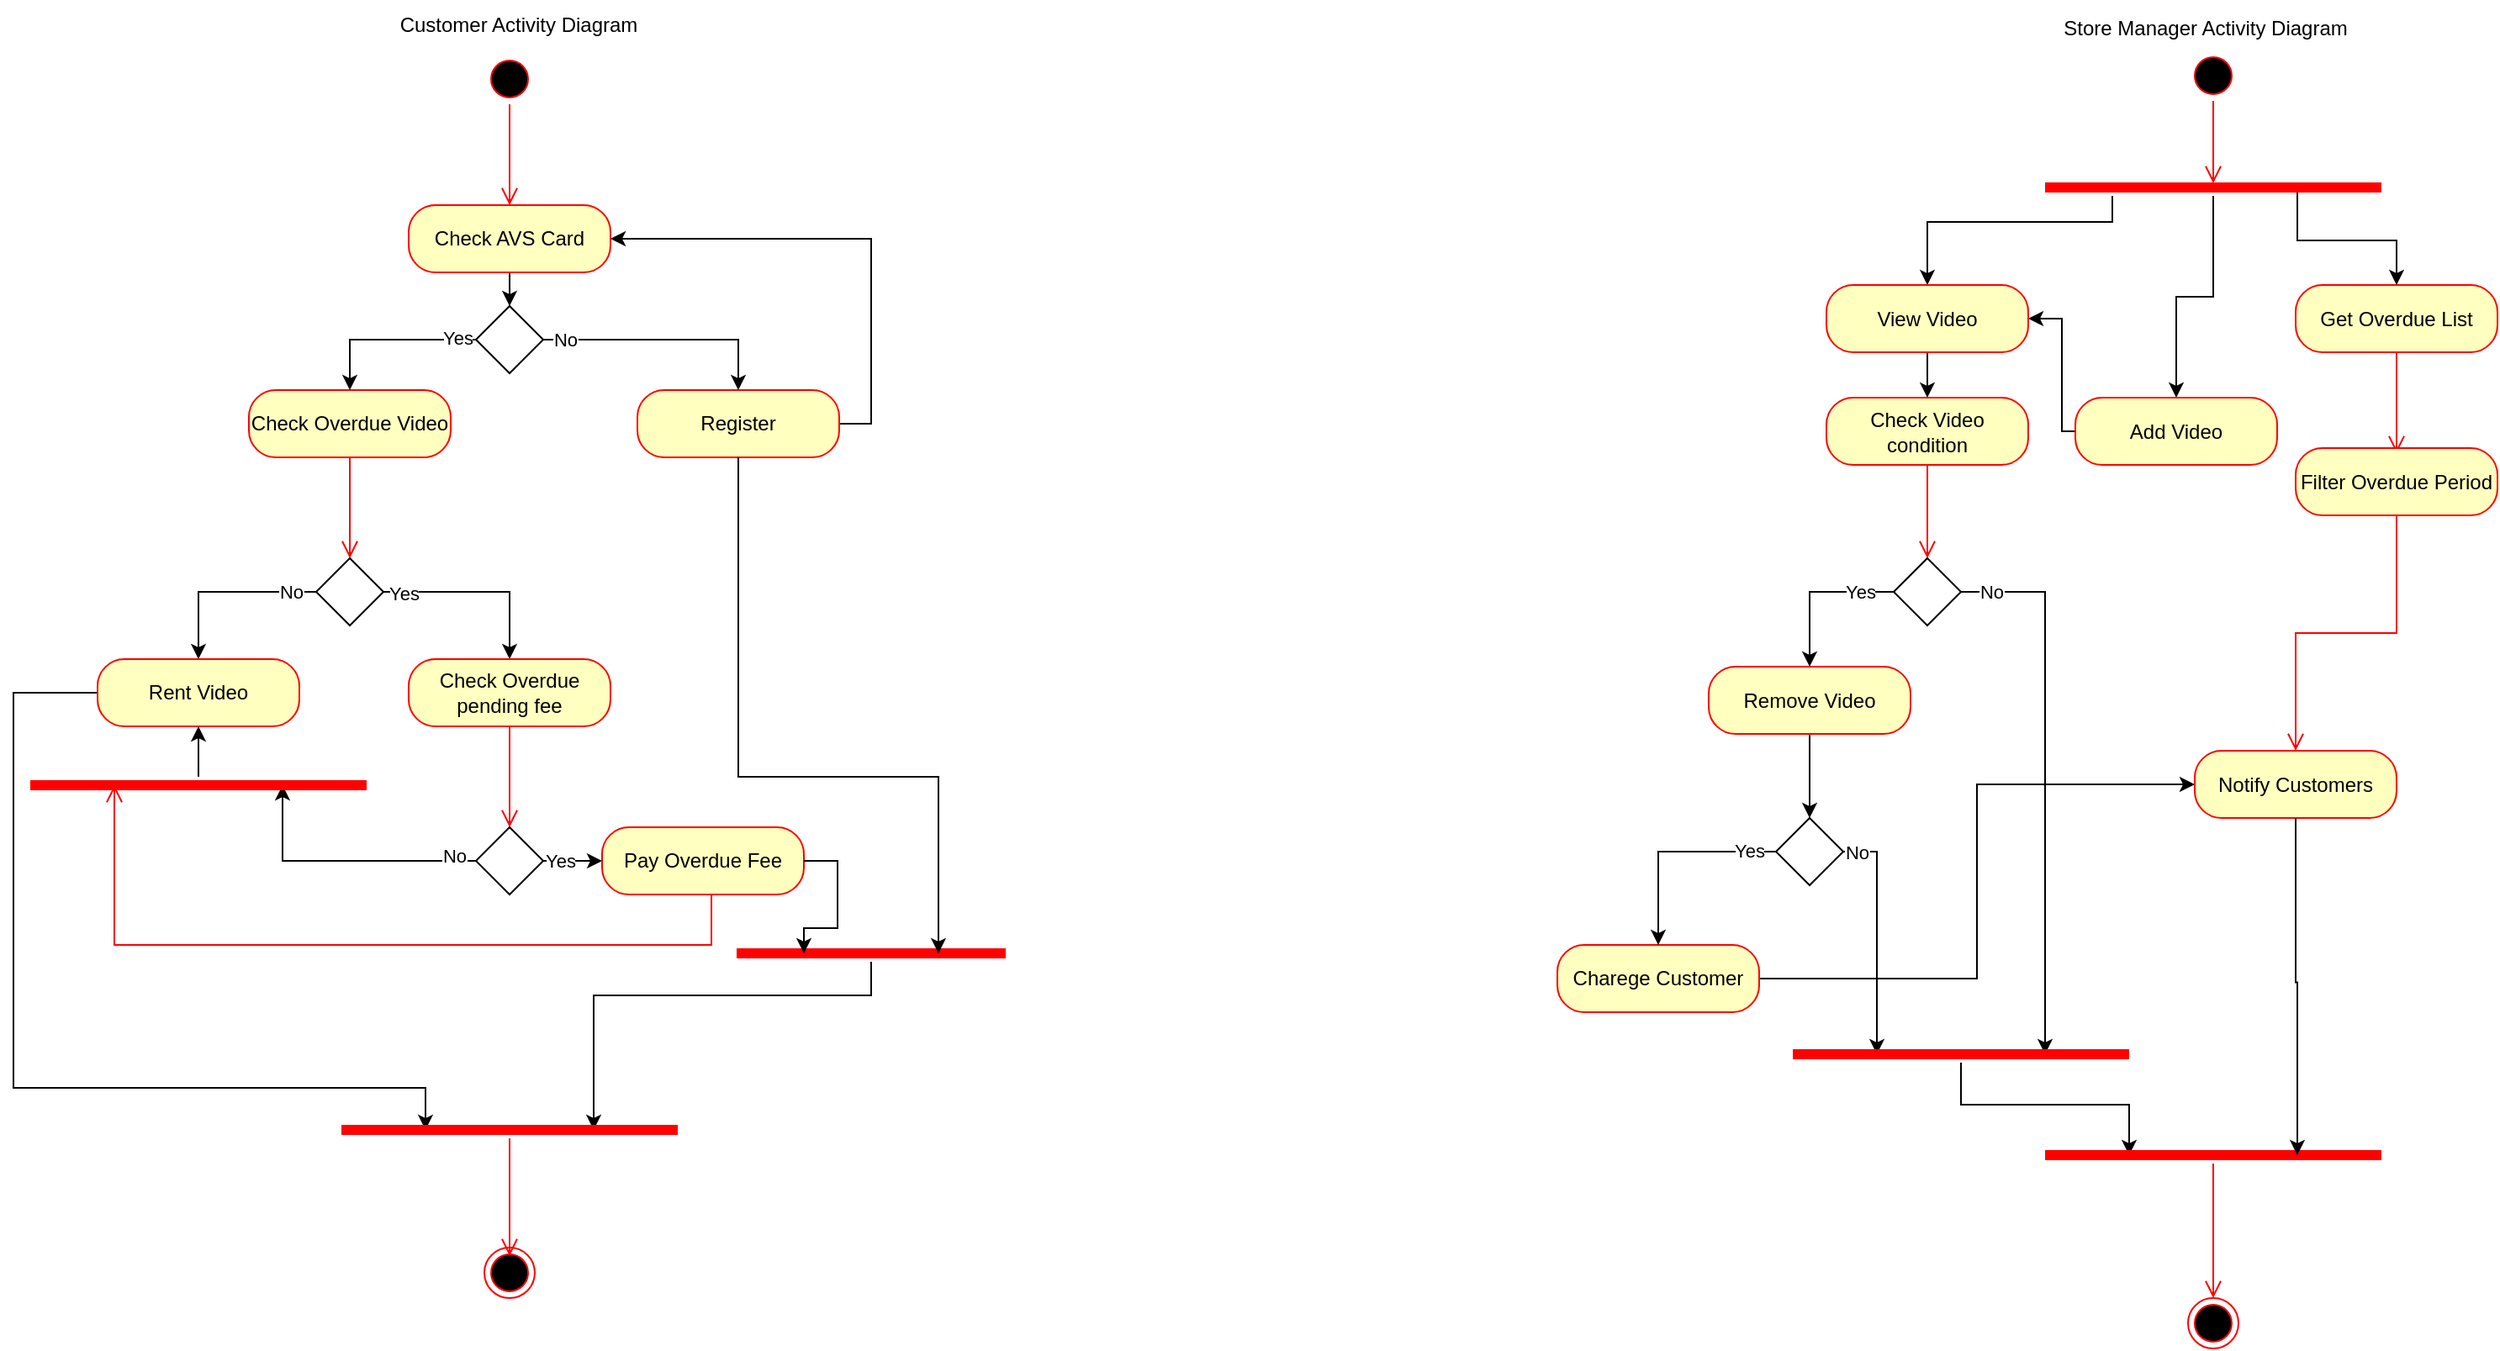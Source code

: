 <mxfile version="24.8.4">
  <diagram name="Page-1" id="Crfskke2mbZvqnTMhLuV">
    <mxGraphModel dx="1283" dy="2322" grid="1" gridSize="10" guides="1" tooltips="1" connect="1" arrows="1" fold="1" page="1" pageScale="1" pageWidth="827" pageHeight="1169" math="0" shadow="0">
      <root>
        <mxCell id="0" />
        <mxCell id="1" parent="0" />
        <mxCell id="Saez-D12AgWFrH29UN2s-176" value="" style="ellipse;html=1;shape=startState;fillColor=#000000;strokeColor=#ff0000;" vertex="1" parent="1">
          <mxGeometry x="1150" y="-1120" width="30" height="30" as="geometry" />
        </mxCell>
        <mxCell id="Saez-D12AgWFrH29UN2s-177" value="" style="edgeStyle=orthogonalEdgeStyle;html=1;verticalAlign=bottom;endArrow=open;endSize=8;strokeColor=#ff0000;rounded=0;" edge="1" source="Saez-D12AgWFrH29UN2s-176" parent="1">
          <mxGeometry relative="1" as="geometry">
            <mxPoint x="1165" y="-1030" as="targetPoint" />
          </mxGeometry>
        </mxCell>
        <mxCell id="Saez-D12AgWFrH29UN2s-191" style="edgeStyle=orthogonalEdgeStyle;rounded=0;orthogonalLoop=1;jettySize=auto;html=1;exitX=0.5;exitY=1;exitDx=0;exitDy=0;entryX=0.5;entryY=0;entryDx=0;entryDy=0;" edge="1" parent="1" source="Saez-D12AgWFrH29UN2s-178" target="Saez-D12AgWFrH29UN2s-190">
          <mxGeometry relative="1" as="geometry" />
        </mxCell>
        <mxCell id="Saez-D12AgWFrH29UN2s-178" value="Check AVS Card" style="rounded=1;whiteSpace=wrap;html=1;arcSize=40;fontColor=#000000;fillColor=#ffffc0;strokeColor=#ff0000;" vertex="1" parent="1">
          <mxGeometry x="1105" y="-1030" width="120" height="40" as="geometry" />
        </mxCell>
        <mxCell id="Saez-D12AgWFrH29UN2s-219" style="edgeStyle=orthogonalEdgeStyle;rounded=0;orthogonalLoop=1;jettySize=auto;html=1;entryX=1;entryY=0.5;entryDx=0;entryDy=0;" edge="1" parent="1" source="Saez-D12AgWFrH29UN2s-182" target="Saez-D12AgWFrH29UN2s-178">
          <mxGeometry relative="1" as="geometry">
            <Array as="points">
              <mxPoint x="1380" y="-900" />
              <mxPoint x="1380" y="-1010" />
            </Array>
          </mxGeometry>
        </mxCell>
        <mxCell id="Saez-D12AgWFrH29UN2s-182" value="Register" style="rounded=1;whiteSpace=wrap;html=1;arcSize=40;fontColor=#000000;fillColor=#ffffc0;strokeColor=#ff0000;" vertex="1" parent="1">
          <mxGeometry x="1241" y="-920" width="120" height="40" as="geometry" />
        </mxCell>
        <mxCell id="Saez-D12AgWFrH29UN2s-188" value="Check Overdue Video" style="rounded=1;whiteSpace=wrap;html=1;arcSize=40;fontColor=#000000;fillColor=#ffffc0;strokeColor=#ff0000;" vertex="1" parent="1">
          <mxGeometry x="1010" y="-920" width="120" height="40" as="geometry" />
        </mxCell>
        <mxCell id="Saez-D12AgWFrH29UN2s-189" value="" style="edgeStyle=orthogonalEdgeStyle;html=1;verticalAlign=bottom;endArrow=open;endSize=8;strokeColor=#ff0000;rounded=0;" edge="1" source="Saez-D12AgWFrH29UN2s-188" parent="1">
          <mxGeometry relative="1" as="geometry">
            <mxPoint x="1070" y="-820" as="targetPoint" />
          </mxGeometry>
        </mxCell>
        <mxCell id="Saez-D12AgWFrH29UN2s-192" style="edgeStyle=orthogonalEdgeStyle;rounded=0;orthogonalLoop=1;jettySize=auto;html=1;entryX=0.5;entryY=0;entryDx=0;entryDy=0;" edge="1" parent="1" source="Saez-D12AgWFrH29UN2s-190" target="Saez-D12AgWFrH29UN2s-182">
          <mxGeometry relative="1" as="geometry" />
        </mxCell>
        <mxCell id="Saez-D12AgWFrH29UN2s-271" value="No" style="edgeLabel;html=1;align=center;verticalAlign=middle;resizable=0;points=[];" vertex="1" connectable="0" parent="Saez-D12AgWFrH29UN2s-192">
          <mxGeometry x="-0.822" relative="1" as="geometry">
            <mxPoint as="offset" />
          </mxGeometry>
        </mxCell>
        <mxCell id="Saez-D12AgWFrH29UN2s-197" style="edgeStyle=orthogonalEdgeStyle;rounded=0;orthogonalLoop=1;jettySize=auto;html=1;" edge="1" parent="1" source="Saez-D12AgWFrH29UN2s-190" target="Saez-D12AgWFrH29UN2s-188">
          <mxGeometry relative="1" as="geometry" />
        </mxCell>
        <mxCell id="Saez-D12AgWFrH29UN2s-270" value="Yes" style="edgeLabel;html=1;align=center;verticalAlign=middle;resizable=0;points=[];" vertex="1" connectable="0" parent="Saez-D12AgWFrH29UN2s-197">
          <mxGeometry x="-0.79" y="-1" relative="1" as="geometry">
            <mxPoint as="offset" />
          </mxGeometry>
        </mxCell>
        <mxCell id="Saez-D12AgWFrH29UN2s-190" value="" style="rhombus;whiteSpace=wrap;html=1;" vertex="1" parent="1">
          <mxGeometry x="1145" y="-970" width="40" height="40" as="geometry" />
        </mxCell>
        <mxCell id="Saez-D12AgWFrH29UN2s-204" style="edgeStyle=orthogonalEdgeStyle;rounded=0;orthogonalLoop=1;jettySize=auto;html=1;entryX=0.5;entryY=0;entryDx=0;entryDy=0;" edge="1" parent="1" source="Saez-D12AgWFrH29UN2s-194" target="Saez-D12AgWFrH29UN2s-198">
          <mxGeometry relative="1" as="geometry" />
        </mxCell>
        <mxCell id="Saez-D12AgWFrH29UN2s-269" value="Yes" style="edgeLabel;html=1;align=center;verticalAlign=middle;resizable=0;points=[];" vertex="1" connectable="0" parent="Saez-D12AgWFrH29UN2s-204">
          <mxGeometry x="-0.791" y="-1" relative="1" as="geometry">
            <mxPoint as="offset" />
          </mxGeometry>
        </mxCell>
        <mxCell id="Saez-D12AgWFrH29UN2s-205" style="edgeStyle=orthogonalEdgeStyle;rounded=0;orthogonalLoop=1;jettySize=auto;html=1;" edge="1" parent="1" source="Saez-D12AgWFrH29UN2s-194" target="Saez-D12AgWFrH29UN2s-195">
          <mxGeometry relative="1" as="geometry" />
        </mxCell>
        <mxCell id="Saez-D12AgWFrH29UN2s-268" value="No" style="edgeLabel;html=1;align=center;verticalAlign=middle;resizable=0;points=[];" vertex="1" connectable="0" parent="Saez-D12AgWFrH29UN2s-205">
          <mxGeometry x="-0.727" relative="1" as="geometry">
            <mxPoint as="offset" />
          </mxGeometry>
        </mxCell>
        <mxCell id="Saez-D12AgWFrH29UN2s-194" value="" style="rhombus;whiteSpace=wrap;html=1;" vertex="1" parent="1">
          <mxGeometry x="1050" y="-820" width="40" height="40" as="geometry" />
        </mxCell>
        <mxCell id="Saez-D12AgWFrH29UN2s-216" style="edgeStyle=orthogonalEdgeStyle;rounded=0;orthogonalLoop=1;jettySize=auto;html=1;entryX=0.25;entryY=0.5;entryDx=0;entryDy=0;entryPerimeter=0;" edge="1" parent="1" source="Saez-D12AgWFrH29UN2s-195" target="Saez-D12AgWFrH29UN2s-297">
          <mxGeometry relative="1" as="geometry">
            <mxPoint x="1100" y="-505" as="targetPoint" />
            <Array as="points">
              <mxPoint x="870" y="-740" />
              <mxPoint x="870" y="-505" />
              <mxPoint x="1115" y="-505" />
            </Array>
          </mxGeometry>
        </mxCell>
        <mxCell id="Saez-D12AgWFrH29UN2s-195" value="Rent Video" style="rounded=1;whiteSpace=wrap;html=1;arcSize=40;fontColor=#000000;fillColor=#ffffc0;strokeColor=#ff0000;" vertex="1" parent="1">
          <mxGeometry x="920" y="-760" width="120" height="40" as="geometry" />
        </mxCell>
        <mxCell id="Saez-D12AgWFrH29UN2s-198" value="Check Overdue pending fee" style="rounded=1;whiteSpace=wrap;html=1;arcSize=40;fontColor=#000000;fillColor=#ffffc0;strokeColor=#ff0000;" vertex="1" parent="1">
          <mxGeometry x="1105" y="-760" width="120" height="40" as="geometry" />
        </mxCell>
        <mxCell id="Saez-D12AgWFrH29UN2s-199" value="" style="edgeStyle=orthogonalEdgeStyle;html=1;verticalAlign=bottom;endArrow=open;endSize=8;strokeColor=#ff0000;rounded=0;" edge="1" parent="1" source="Saez-D12AgWFrH29UN2s-198">
          <mxGeometry relative="1" as="geometry">
            <mxPoint x="1165" y="-660" as="targetPoint" />
          </mxGeometry>
        </mxCell>
        <mxCell id="Saez-D12AgWFrH29UN2s-208" style="edgeStyle=orthogonalEdgeStyle;rounded=0;orthogonalLoop=1;jettySize=auto;html=1;entryX=0.75;entryY=0.5;entryDx=0;entryDy=0;entryPerimeter=0;" edge="1" parent="1" source="Saez-D12AgWFrH29UN2s-207" target="Saez-D12AgWFrH29UN2s-259">
          <mxGeometry relative="1" as="geometry">
            <mxPoint x="1010" y="-680" as="targetPoint" />
          </mxGeometry>
        </mxCell>
        <mxCell id="Saez-D12AgWFrH29UN2s-209" value="No" style="edgeLabel;html=1;align=center;verticalAlign=middle;resizable=0;points=[];" vertex="1" connectable="0" parent="Saez-D12AgWFrH29UN2s-208">
          <mxGeometry x="-0.837" y="-3" relative="1" as="geometry">
            <mxPoint as="offset" />
          </mxGeometry>
        </mxCell>
        <mxCell id="Saez-D12AgWFrH29UN2s-213" style="edgeStyle=orthogonalEdgeStyle;rounded=0;orthogonalLoop=1;jettySize=auto;html=1;entryX=0;entryY=0.5;entryDx=0;entryDy=0;" edge="1" parent="1" source="Saez-D12AgWFrH29UN2s-207" target="Saez-D12AgWFrH29UN2s-211">
          <mxGeometry relative="1" as="geometry" />
        </mxCell>
        <mxCell id="Saez-D12AgWFrH29UN2s-305" value="Yes" style="edgeLabel;html=1;align=center;verticalAlign=middle;resizable=0;points=[];" vertex="1" connectable="0" parent="Saez-D12AgWFrH29UN2s-213">
          <mxGeometry x="-0.585" relative="1" as="geometry">
            <mxPoint as="offset" />
          </mxGeometry>
        </mxCell>
        <mxCell id="Saez-D12AgWFrH29UN2s-207" value="" style="rhombus;whiteSpace=wrap;html=1;" vertex="1" parent="1">
          <mxGeometry x="1145" y="-660" width="40" height="40" as="geometry" />
        </mxCell>
        <mxCell id="Saez-D12AgWFrH29UN2s-211" value="Pay Overdue Fee" style="rounded=1;whiteSpace=wrap;html=1;arcSize=40;fontColor=#000000;fillColor=#ffffc0;strokeColor=#ff0000;" vertex="1" parent="1">
          <mxGeometry x="1220" y="-660" width="120" height="40" as="geometry" />
        </mxCell>
        <mxCell id="Saez-D12AgWFrH29UN2s-212" value="" style="edgeStyle=orthogonalEdgeStyle;html=1;verticalAlign=bottom;endArrow=open;endSize=8;strokeColor=#ff0000;rounded=0;entryX=0.25;entryY=0.5;entryDx=0;entryDy=0;entryPerimeter=0;" edge="1" source="Saez-D12AgWFrH29UN2s-211" parent="1" target="Saez-D12AgWFrH29UN2s-259">
          <mxGeometry relative="1" as="geometry">
            <mxPoint x="950" y="-670" as="targetPoint" />
            <Array as="points">
              <mxPoint x="1285" y="-590" />
              <mxPoint x="930" y="-590" />
            </Array>
          </mxGeometry>
        </mxCell>
        <mxCell id="Saez-D12AgWFrH29UN2s-215" value="" style="ellipse;html=1;shape=endState;fillColor=#000000;strokeColor=#ff0000;" vertex="1" parent="1">
          <mxGeometry x="1150" y="-410" width="30" height="30" as="geometry" />
        </mxCell>
        <mxCell id="Saez-D12AgWFrH29UN2s-220" value="" style="ellipse;html=1;shape=startState;fillColor=#000000;strokeColor=#ff0000;" vertex="1" parent="1">
          <mxGeometry x="2163" y="-1122" width="30" height="30" as="geometry" />
        </mxCell>
        <mxCell id="Saez-D12AgWFrH29UN2s-221" value="" style="edgeStyle=orthogonalEdgeStyle;html=1;verticalAlign=bottom;endArrow=open;endSize=8;strokeColor=#ff0000;rounded=0;entryX=0.5;entryY=0.25;entryDx=0;entryDy=0;entryPerimeter=0;" edge="1" source="Saez-D12AgWFrH29UN2s-220" parent="1" target="Saez-D12AgWFrH29UN2s-242">
          <mxGeometry relative="1" as="geometry">
            <mxPoint x="2178" y="-1054" as="targetPoint" />
          </mxGeometry>
        </mxCell>
        <mxCell id="Saez-D12AgWFrH29UN2s-231" value="Get Overdue List" style="rounded=1;whiteSpace=wrap;html=1;arcSize=40;fontColor=#000000;fillColor=#ffffc0;strokeColor=#ff0000;" vertex="1" parent="1">
          <mxGeometry x="2227" y="-982.5" width="120" height="40" as="geometry" />
        </mxCell>
        <mxCell id="Saez-D12AgWFrH29UN2s-232" value="" style="edgeStyle=orthogonalEdgeStyle;html=1;verticalAlign=bottom;endArrow=open;endSize=8;strokeColor=#ff0000;rounded=0;" edge="1" parent="1" source="Saez-D12AgWFrH29UN2s-231">
          <mxGeometry relative="1" as="geometry">
            <mxPoint x="2287" y="-882.5" as="targetPoint" />
          </mxGeometry>
        </mxCell>
        <mxCell id="Saez-D12AgWFrH29UN2s-234" value="Filter Overdue Period" style="rounded=1;whiteSpace=wrap;html=1;arcSize=40;fontColor=#000000;fillColor=#ffffc0;strokeColor=#ff0000;" vertex="1" parent="1">
          <mxGeometry x="2227" y="-885.5" width="120" height="40" as="geometry" />
        </mxCell>
        <mxCell id="Saez-D12AgWFrH29UN2s-235" value="" style="edgeStyle=orthogonalEdgeStyle;html=1;verticalAlign=bottom;endArrow=open;endSize=8;strokeColor=#ff0000;rounded=0;entryX=0.5;entryY=0;entryDx=0;entryDy=0;" edge="1" source="Saez-D12AgWFrH29UN2s-234" parent="1" target="Saez-D12AgWFrH29UN2s-236">
          <mxGeometry relative="1" as="geometry">
            <mxPoint x="2287" y="-785.5" as="targetPoint" />
          </mxGeometry>
        </mxCell>
        <mxCell id="Saez-D12AgWFrH29UN2s-236" value="Notify Customers" style="rounded=1;whiteSpace=wrap;html=1;arcSize=40;fontColor=#000000;fillColor=#ffffc0;strokeColor=#ff0000;" vertex="1" parent="1">
          <mxGeometry x="2167" y="-705.5" width="120" height="40" as="geometry" />
        </mxCell>
        <mxCell id="Saez-D12AgWFrH29UN2s-241" value="" style="ellipse;html=1;shape=endState;fillColor=#000000;strokeColor=#ff0000;" vertex="1" parent="1">
          <mxGeometry x="2163" y="-380" width="30" height="30" as="geometry" />
        </mxCell>
        <mxCell id="Saez-D12AgWFrH29UN2s-245" style="edgeStyle=orthogonalEdgeStyle;rounded=0;orthogonalLoop=1;jettySize=auto;html=1;exitX=0.75;exitY=0.5;exitDx=0;exitDy=0;exitPerimeter=0;entryX=0.5;entryY=0;entryDx=0;entryDy=0;" edge="1" parent="1" source="Saez-D12AgWFrH29UN2s-242" target="Saez-D12AgWFrH29UN2s-231">
          <mxGeometry relative="1" as="geometry" />
        </mxCell>
        <mxCell id="Saez-D12AgWFrH29UN2s-282" style="edgeStyle=orthogonalEdgeStyle;rounded=0;orthogonalLoop=1;jettySize=auto;html=1;entryX=0.5;entryY=0;entryDx=0;entryDy=0;" edge="1" parent="1" source="Saez-D12AgWFrH29UN2s-242" target="Saez-D12AgWFrH29UN2s-248">
          <mxGeometry relative="1" as="geometry" />
        </mxCell>
        <mxCell id="Saez-D12AgWFrH29UN2s-283" style="edgeStyle=orthogonalEdgeStyle;rounded=0;orthogonalLoop=1;jettySize=auto;html=1;" edge="1" parent="1" source="Saez-D12AgWFrH29UN2s-242" target="Saez-D12AgWFrH29UN2s-281">
          <mxGeometry relative="1" as="geometry">
            <Array as="points">
              <mxPoint x="2118" y="-1020" />
              <mxPoint x="2008" y="-1020" />
            </Array>
          </mxGeometry>
        </mxCell>
        <mxCell id="Saez-D12AgWFrH29UN2s-242" value="" style="shape=line;html=1;strokeWidth=6;strokeColor=#ff0000;" vertex="1" parent="1">
          <mxGeometry x="2078" y="-1045.5" width="200" height="10" as="geometry" />
        </mxCell>
        <mxCell id="Saez-D12AgWFrH29UN2s-246" value="Check Video condition" style="rounded=1;whiteSpace=wrap;html=1;arcSize=40;fontColor=#000000;fillColor=#ffffc0;strokeColor=#ff0000;" vertex="1" parent="1">
          <mxGeometry x="1948" y="-915.5" width="120" height="40" as="geometry" />
        </mxCell>
        <mxCell id="Saez-D12AgWFrH29UN2s-247" value="" style="edgeStyle=orthogonalEdgeStyle;html=1;verticalAlign=bottom;endArrow=open;endSize=8;strokeColor=#ff0000;rounded=0;entryX=0.5;entryY=0;entryDx=0;entryDy=0;" edge="1" source="Saez-D12AgWFrH29UN2s-246" parent="1" target="Saez-D12AgWFrH29UN2s-250">
          <mxGeometry relative="1" as="geometry">
            <mxPoint x="2018" y="-815.5" as="targetPoint" />
          </mxGeometry>
        </mxCell>
        <mxCell id="Saez-D12AgWFrH29UN2s-286" style="edgeStyle=orthogonalEdgeStyle;rounded=0;orthogonalLoop=1;jettySize=auto;html=1;entryX=1;entryY=0.5;entryDx=0;entryDy=0;" edge="1" parent="1" source="Saez-D12AgWFrH29UN2s-248" target="Saez-D12AgWFrH29UN2s-281">
          <mxGeometry relative="1" as="geometry">
            <Array as="points">
              <mxPoint x="2088" y="-895" />
              <mxPoint x="2088" y="-962" />
            </Array>
          </mxGeometry>
        </mxCell>
        <mxCell id="Saez-D12AgWFrH29UN2s-248" value="Add Video" style="rounded=1;whiteSpace=wrap;html=1;arcSize=40;fontColor=#000000;fillColor=#ffffc0;strokeColor=#ff0000;" vertex="1" parent="1">
          <mxGeometry x="2096" y="-915.5" width="120" height="40" as="geometry" />
        </mxCell>
        <mxCell id="Saez-D12AgWFrH29UN2s-253" style="edgeStyle=orthogonalEdgeStyle;rounded=0;orthogonalLoop=1;jettySize=auto;html=1;exitX=0;exitY=0.5;exitDx=0;exitDy=0;" edge="1" parent="1" source="Saez-D12AgWFrH29UN2s-250" target="Saez-D12AgWFrH29UN2s-251">
          <mxGeometry relative="1" as="geometry">
            <Array as="points">
              <mxPoint x="1938" y="-800" />
            </Array>
          </mxGeometry>
        </mxCell>
        <mxCell id="Saez-D12AgWFrH29UN2s-272" value="Yes" style="edgeLabel;html=1;align=center;verticalAlign=middle;resizable=0;points=[];" vertex="1" connectable="0" parent="Saez-D12AgWFrH29UN2s-253">
          <mxGeometry x="-0.58" relative="1" as="geometry">
            <mxPoint as="offset" />
          </mxGeometry>
        </mxCell>
        <mxCell id="Saez-D12AgWFrH29UN2s-265" style="edgeStyle=orthogonalEdgeStyle;rounded=0;orthogonalLoop=1;jettySize=auto;html=1;entryX=0.75;entryY=0.5;entryDx=0;entryDy=0;entryPerimeter=0;" edge="1" parent="1" source="Saez-D12AgWFrH29UN2s-250" target="Saez-D12AgWFrH29UN2s-294">
          <mxGeometry relative="1" as="geometry">
            <mxPoint x="2079" y="-540" as="targetPoint" />
            <Array as="points">
              <mxPoint x="2078" y="-800" />
            </Array>
          </mxGeometry>
        </mxCell>
        <mxCell id="Saez-D12AgWFrH29UN2s-273" value="No" style="edgeLabel;html=1;align=center;verticalAlign=middle;resizable=0;points=[];" vertex="1" connectable="0" parent="Saez-D12AgWFrH29UN2s-265">
          <mxGeometry x="-0.889" relative="1" as="geometry">
            <mxPoint as="offset" />
          </mxGeometry>
        </mxCell>
        <mxCell id="Saez-D12AgWFrH29UN2s-250" value="" style="rhombus;whiteSpace=wrap;html=1;" vertex="1" parent="1">
          <mxGeometry x="1988" y="-820" width="40" height="40" as="geometry" />
        </mxCell>
        <mxCell id="Saez-D12AgWFrH29UN2s-289" style="edgeStyle=orthogonalEdgeStyle;rounded=0;orthogonalLoop=1;jettySize=auto;html=1;entryX=0.5;entryY=0;entryDx=0;entryDy=0;" edge="1" parent="1" source="Saez-D12AgWFrH29UN2s-251" target="Saez-D12AgWFrH29UN2s-288">
          <mxGeometry relative="1" as="geometry" />
        </mxCell>
        <mxCell id="Saez-D12AgWFrH29UN2s-251" value="Remove Video" style="rounded=1;whiteSpace=wrap;html=1;arcSize=40;fontColor=#000000;fillColor=#ffffc0;strokeColor=#ff0000;" vertex="1" parent="1">
          <mxGeometry x="1878" y="-755.5" width="120" height="40" as="geometry" />
        </mxCell>
        <mxCell id="Saez-D12AgWFrH29UN2s-261" style="edgeStyle=orthogonalEdgeStyle;rounded=0;orthogonalLoop=1;jettySize=auto;html=1;" edge="1" parent="1" source="Saez-D12AgWFrH29UN2s-259" target="Saez-D12AgWFrH29UN2s-195">
          <mxGeometry relative="1" as="geometry" />
        </mxCell>
        <mxCell id="Saez-D12AgWFrH29UN2s-259" value="" style="shape=line;html=1;strokeWidth=6;strokeColor=#ff0000;" vertex="1" parent="1">
          <mxGeometry x="880" y="-690" width="200" height="10" as="geometry" />
        </mxCell>
        <mxCell id="Saez-D12AgWFrH29UN2s-279" style="edgeStyle=orthogonalEdgeStyle;rounded=0;orthogonalLoop=1;jettySize=auto;html=1;entryX=0.75;entryY=0.5;entryDx=0;entryDy=0;entryPerimeter=0;" edge="1" parent="1" source="Saez-D12AgWFrH29UN2s-275" target="Saez-D12AgWFrH29UN2s-297">
          <mxGeometry relative="1" as="geometry">
            <mxPoint x="1330" y="-505" as="targetPoint" />
            <Array as="points">
              <mxPoint x="1380" y="-560" />
              <mxPoint x="1215" y="-560" />
            </Array>
          </mxGeometry>
        </mxCell>
        <mxCell id="Saez-D12AgWFrH29UN2s-275" value="" style="shape=line;html=1;strokeWidth=6;strokeColor=#ff0000;" vertex="1" parent="1">
          <mxGeometry x="1300" y="-590" width="160" height="10" as="geometry" />
        </mxCell>
        <mxCell id="Saez-D12AgWFrH29UN2s-277" style="edgeStyle=orthogonalEdgeStyle;rounded=0;orthogonalLoop=1;jettySize=auto;html=1;exitX=0.5;exitY=1;exitDx=0;exitDy=0;entryX=0.75;entryY=0.5;entryDx=0;entryDy=0;entryPerimeter=0;" edge="1" parent="1" source="Saez-D12AgWFrH29UN2s-182" target="Saez-D12AgWFrH29UN2s-275">
          <mxGeometry relative="1" as="geometry">
            <Array as="points">
              <mxPoint x="1301" y="-690" />
              <mxPoint x="1420" y="-690" />
            </Array>
          </mxGeometry>
        </mxCell>
        <mxCell id="Saez-D12AgWFrH29UN2s-278" style="edgeStyle=orthogonalEdgeStyle;rounded=0;orthogonalLoop=1;jettySize=auto;html=1;exitX=1;exitY=0.5;exitDx=0;exitDy=0;entryX=0.25;entryY=0.5;entryDx=0;entryDy=0;entryPerimeter=0;" edge="1" parent="1" source="Saez-D12AgWFrH29UN2s-211" target="Saez-D12AgWFrH29UN2s-275">
          <mxGeometry relative="1" as="geometry" />
        </mxCell>
        <mxCell id="Saez-D12AgWFrH29UN2s-284" style="edgeStyle=orthogonalEdgeStyle;rounded=0;orthogonalLoop=1;jettySize=auto;html=1;entryX=0.5;entryY=0;entryDx=0;entryDy=0;" edge="1" parent="1" source="Saez-D12AgWFrH29UN2s-281" target="Saez-D12AgWFrH29UN2s-246">
          <mxGeometry relative="1" as="geometry" />
        </mxCell>
        <mxCell id="Saez-D12AgWFrH29UN2s-281" value="View Video" style="rounded=1;whiteSpace=wrap;html=1;arcSize=40;fontColor=#000000;fillColor=#ffffc0;strokeColor=#ff0000;" vertex="1" parent="1">
          <mxGeometry x="1948" y="-982.5" width="120" height="40" as="geometry" />
        </mxCell>
        <mxCell id="Saez-D12AgWFrH29UN2s-290" style="edgeStyle=orthogonalEdgeStyle;rounded=0;orthogonalLoop=1;jettySize=auto;html=1;entryX=0;entryY=0.5;entryDx=0;entryDy=0;" edge="1" parent="1" source="Saez-D12AgWFrH29UN2s-287" target="Saez-D12AgWFrH29UN2s-236">
          <mxGeometry relative="1" as="geometry" />
        </mxCell>
        <mxCell id="Saez-D12AgWFrH29UN2s-287" value="Charege Customer" style="rounded=1;whiteSpace=wrap;html=1;arcSize=40;fontColor=#000000;fillColor=#ffffc0;strokeColor=#ff0000;" vertex="1" parent="1">
          <mxGeometry x="1788" y="-590" width="120" height="40" as="geometry" />
        </mxCell>
        <mxCell id="Saez-D12AgWFrH29UN2s-291" style="edgeStyle=orthogonalEdgeStyle;rounded=0;orthogonalLoop=1;jettySize=auto;html=1;entryX=0.5;entryY=0;entryDx=0;entryDy=0;" edge="1" parent="1" source="Saez-D12AgWFrH29UN2s-288" target="Saez-D12AgWFrH29UN2s-287">
          <mxGeometry relative="1" as="geometry" />
        </mxCell>
        <mxCell id="Saez-D12AgWFrH29UN2s-292" value="Yes" style="edgeLabel;html=1;align=center;verticalAlign=middle;resizable=0;points=[];" vertex="1" connectable="0" parent="Saez-D12AgWFrH29UN2s-291">
          <mxGeometry x="-0.745" y="-1" relative="1" as="geometry">
            <mxPoint as="offset" />
          </mxGeometry>
        </mxCell>
        <mxCell id="Saez-D12AgWFrH29UN2s-293" style="edgeStyle=orthogonalEdgeStyle;rounded=0;orthogonalLoop=1;jettySize=auto;html=1;entryX=0.25;entryY=0.5;entryDx=0;entryDy=0;entryPerimeter=0;" edge="1" parent="1" source="Saez-D12AgWFrH29UN2s-288" target="Saez-D12AgWFrH29UN2s-294">
          <mxGeometry relative="1" as="geometry">
            <mxPoint x="1978" y="-540" as="targetPoint" />
            <Array as="points">
              <mxPoint x="1978" y="-645" />
            </Array>
          </mxGeometry>
        </mxCell>
        <mxCell id="Saez-D12AgWFrH29UN2s-304" value="No" style="edgeLabel;html=1;align=center;verticalAlign=middle;resizable=0;points=[];" vertex="1" connectable="0" parent="Saez-D12AgWFrH29UN2s-293">
          <mxGeometry x="-0.89" relative="1" as="geometry">
            <mxPoint as="offset" />
          </mxGeometry>
        </mxCell>
        <mxCell id="Saez-D12AgWFrH29UN2s-288" value="" style="rhombus;whiteSpace=wrap;html=1;" vertex="1" parent="1">
          <mxGeometry x="1918" y="-665.5" width="40" height="40" as="geometry" />
        </mxCell>
        <mxCell id="Saez-D12AgWFrH29UN2s-299" style="edgeStyle=orthogonalEdgeStyle;rounded=0;orthogonalLoop=1;jettySize=auto;html=1;entryX=0.25;entryY=0.5;entryDx=0;entryDy=0;entryPerimeter=0;" edge="1" parent="1" source="Saez-D12AgWFrH29UN2s-294" target="Saez-D12AgWFrH29UN2s-300">
          <mxGeometry relative="1" as="geometry">
            <mxPoint x="2118" y="-470" as="targetPoint" />
          </mxGeometry>
        </mxCell>
        <mxCell id="Saez-D12AgWFrH29UN2s-294" value="" style="shape=line;html=1;strokeWidth=6;strokeColor=#ff0000;" vertex="1" parent="1">
          <mxGeometry x="1928" y="-530" width="200" height="10" as="geometry" />
        </mxCell>
        <mxCell id="Saez-D12AgWFrH29UN2s-297" value="" style="shape=line;html=1;strokeWidth=6;strokeColor=#ff0000;" vertex="1" parent="1">
          <mxGeometry x="1065" y="-485" width="200" height="10" as="geometry" />
        </mxCell>
        <mxCell id="Saez-D12AgWFrH29UN2s-298" value="" style="edgeStyle=orthogonalEdgeStyle;html=1;verticalAlign=bottom;endArrow=open;endSize=8;strokeColor=#ff0000;rounded=0;" edge="1" source="Saez-D12AgWFrH29UN2s-297" parent="1">
          <mxGeometry relative="1" as="geometry">
            <mxPoint x="1165" y="-405" as="targetPoint" />
          </mxGeometry>
        </mxCell>
        <mxCell id="Saez-D12AgWFrH29UN2s-300" value="" style="shape=line;html=1;strokeWidth=6;strokeColor=#ff0000;" vertex="1" parent="1">
          <mxGeometry x="2078" y="-470" width="200" height="10" as="geometry" />
        </mxCell>
        <mxCell id="Saez-D12AgWFrH29UN2s-301" value="" style="edgeStyle=orthogonalEdgeStyle;html=1;verticalAlign=bottom;endArrow=open;endSize=8;strokeColor=#ff0000;rounded=0;entryX=0.5;entryY=0;entryDx=0;entryDy=0;" edge="1" source="Saez-D12AgWFrH29UN2s-300" parent="1" target="Saez-D12AgWFrH29UN2s-241">
          <mxGeometry relative="1" as="geometry">
            <mxPoint x="2178" y="-390" as="targetPoint" />
          </mxGeometry>
        </mxCell>
        <mxCell id="Saez-D12AgWFrH29UN2s-303" style="edgeStyle=orthogonalEdgeStyle;rounded=0;orthogonalLoop=1;jettySize=auto;html=1;entryX=0.75;entryY=0.5;entryDx=0;entryDy=0;entryPerimeter=0;" edge="1" parent="1" source="Saez-D12AgWFrH29UN2s-236" target="Saez-D12AgWFrH29UN2s-300">
          <mxGeometry relative="1" as="geometry" />
        </mxCell>
        <mxCell id="Saez-D12AgWFrH29UN2s-306" value="Customer Activity Diagram" style="text;html=1;align=center;verticalAlign=middle;resizable=0;points=[];autosize=1;strokeColor=none;fillColor=none;" vertex="1" parent="1">
          <mxGeometry x="1085" y="-1152" width="170" height="30" as="geometry" />
        </mxCell>
        <mxCell id="Saez-D12AgWFrH29UN2s-307" value="Store Manager Activity Diagram" style="text;html=1;align=center;verticalAlign=middle;resizable=0;points=[];autosize=1;strokeColor=none;fillColor=none;" vertex="1" parent="1">
          <mxGeometry x="2078" y="-1150" width="190" height="30" as="geometry" />
        </mxCell>
      </root>
    </mxGraphModel>
  </diagram>
</mxfile>
